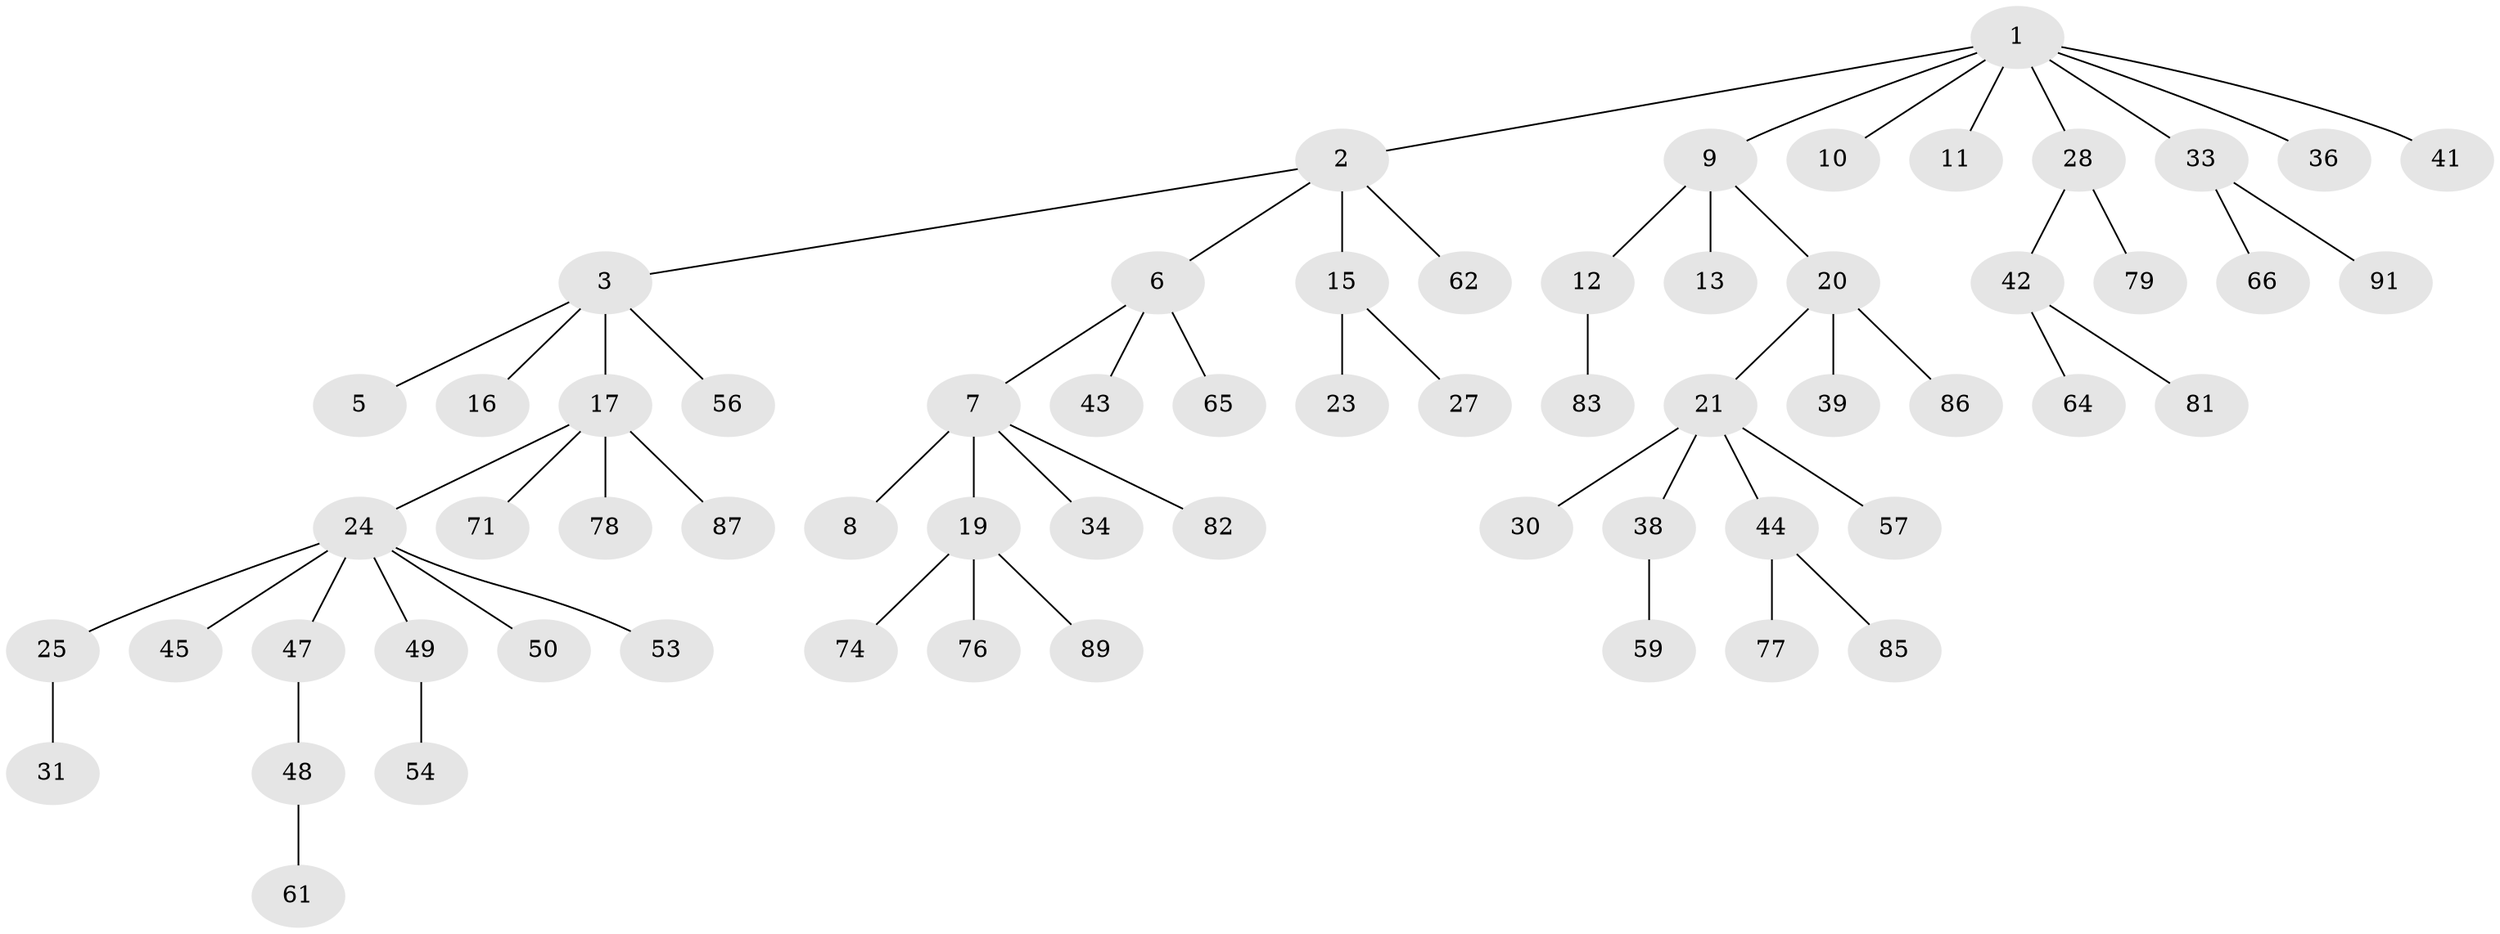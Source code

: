// original degree distribution, {4: 0.054945054945054944, 5: 0.04395604395604396, 6: 0.04395604395604396, 2: 0.21978021978021978, 1: 0.5384615384615384, 3: 0.0989010989010989}
// Generated by graph-tools (version 1.1) at 2025/42/03/06/25 10:42:02]
// undirected, 63 vertices, 62 edges
graph export_dot {
graph [start="1"]
  node [color=gray90,style=filled];
  1 [super="+4"];
  2;
  3 [super="+70"];
  5 [super="+69"];
  6 [super="+22"];
  7 [super="+67"];
  8;
  9 [super="+58"];
  10;
  11 [super="+84"];
  12 [super="+32"];
  13 [super="+14"];
  15 [super="+18"];
  16;
  17 [super="+26"];
  19 [super="+52"];
  20 [super="+75"];
  21 [super="+35"];
  23 [super="+37"];
  24 [super="+29"];
  25 [super="+55"];
  27;
  28 [super="+68"];
  30;
  31;
  33 [super="+40"];
  34;
  36;
  38;
  39 [super="+63"];
  41;
  42 [super="+60"];
  43;
  44 [super="+46"];
  45 [super="+51"];
  47;
  48 [super="+88"];
  49;
  50;
  53;
  54 [super="+90"];
  56;
  57;
  59;
  61;
  62 [super="+73"];
  64;
  65;
  66;
  71 [super="+72"];
  74;
  76;
  77 [super="+80"];
  78;
  79;
  81;
  82;
  83;
  85;
  86;
  87;
  89;
  91;
  1 -- 2;
  1 -- 11;
  1 -- 33;
  1 -- 36;
  1 -- 9;
  1 -- 10;
  1 -- 28;
  1 -- 41;
  2 -- 3;
  2 -- 6;
  2 -- 15;
  2 -- 62;
  3 -- 5;
  3 -- 16;
  3 -- 17;
  3 -- 56;
  6 -- 7;
  6 -- 65;
  6 -- 43;
  7 -- 8;
  7 -- 19;
  7 -- 34;
  7 -- 82;
  9 -- 12;
  9 -- 13;
  9 -- 20;
  12 -- 83;
  15 -- 23;
  15 -- 27;
  17 -- 24;
  17 -- 71;
  17 -- 78;
  17 -- 87;
  19 -- 89;
  19 -- 74;
  19 -- 76;
  20 -- 21;
  20 -- 39;
  20 -- 86;
  21 -- 30;
  21 -- 44;
  21 -- 57;
  21 -- 38;
  24 -- 25;
  24 -- 47;
  24 -- 49;
  24 -- 53;
  24 -- 50;
  24 -- 45;
  25 -- 31;
  28 -- 42;
  28 -- 79;
  33 -- 91;
  33 -- 66;
  38 -- 59;
  42 -- 64;
  42 -- 81;
  44 -- 85;
  44 -- 77;
  47 -- 48;
  48 -- 61;
  49 -- 54;
}
